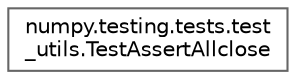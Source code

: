 digraph "Graphical Class Hierarchy"
{
 // LATEX_PDF_SIZE
  bgcolor="transparent";
  edge [fontname=Helvetica,fontsize=10,labelfontname=Helvetica,labelfontsize=10];
  node [fontname=Helvetica,fontsize=10,shape=box,height=0.2,width=0.4];
  rankdir="LR";
  Node0 [id="Node000000",label="numpy.testing.tests.test\l_utils.TestAssertAllclose",height=0.2,width=0.4,color="grey40", fillcolor="white", style="filled",URL="$d8/d23/classnumpy_1_1testing_1_1tests_1_1test__utils_1_1TestAssertAllclose.html",tooltip=" "];
}
